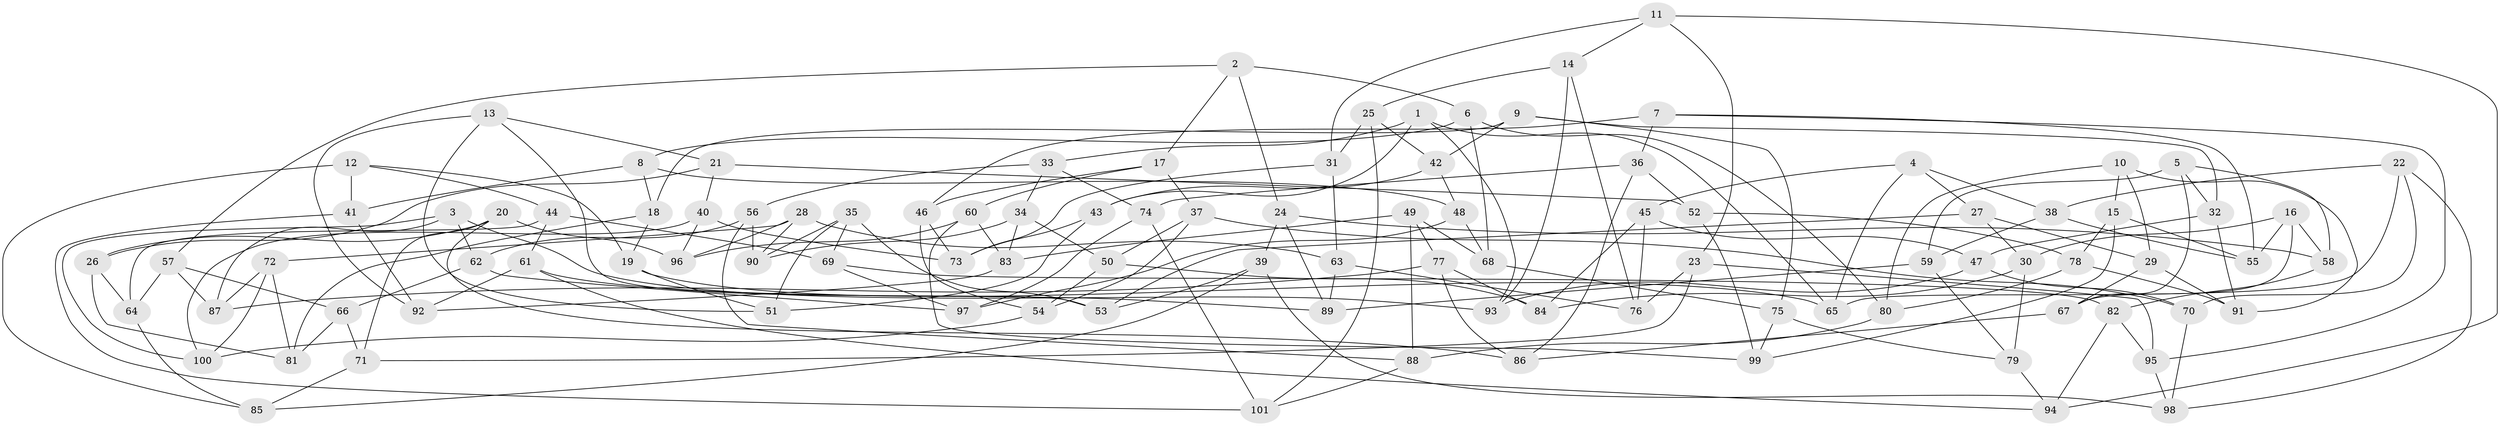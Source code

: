 // coarse degree distribution, {6: 0.5645161290322581, 4: 0.3387096774193548, 3: 0.03225806451612903, 5: 0.06451612903225806}
// Generated by graph-tools (version 1.1) at 2025/42/03/06/25 10:42:16]
// undirected, 101 vertices, 202 edges
graph export_dot {
graph [start="1"]
  node [color=gray90,style=filled];
  1;
  2;
  3;
  4;
  5;
  6;
  7;
  8;
  9;
  10;
  11;
  12;
  13;
  14;
  15;
  16;
  17;
  18;
  19;
  20;
  21;
  22;
  23;
  24;
  25;
  26;
  27;
  28;
  29;
  30;
  31;
  32;
  33;
  34;
  35;
  36;
  37;
  38;
  39;
  40;
  41;
  42;
  43;
  44;
  45;
  46;
  47;
  48;
  49;
  50;
  51;
  52;
  53;
  54;
  55;
  56;
  57;
  58;
  59;
  60;
  61;
  62;
  63;
  64;
  65;
  66;
  67;
  68;
  69;
  70;
  71;
  72;
  73;
  74;
  75;
  76;
  77;
  78;
  79;
  80;
  81;
  82;
  83;
  84;
  85;
  86;
  87;
  88;
  89;
  90;
  91;
  92;
  93;
  94;
  95;
  96;
  97;
  98;
  99;
  100;
  101;
  1 -- 33;
  1 -- 65;
  1 -- 93;
  1 -- 43;
  2 -- 6;
  2 -- 57;
  2 -- 24;
  2 -- 17;
  3 -- 93;
  3 -- 87;
  3 -- 62;
  3 -- 100;
  4 -- 38;
  4 -- 65;
  4 -- 45;
  4 -- 27;
  5 -- 58;
  5 -- 59;
  5 -- 67;
  5 -- 32;
  6 -- 8;
  6 -- 68;
  6 -- 80;
  7 -- 95;
  7 -- 46;
  7 -- 36;
  7 -- 55;
  8 -- 18;
  8 -- 48;
  8 -- 41;
  9 -- 18;
  9 -- 32;
  9 -- 42;
  9 -- 75;
  10 -- 15;
  10 -- 29;
  10 -- 91;
  10 -- 80;
  11 -- 94;
  11 -- 14;
  11 -- 23;
  11 -- 31;
  12 -- 85;
  12 -- 19;
  12 -- 44;
  12 -- 41;
  13 -- 92;
  13 -- 51;
  13 -- 53;
  13 -- 21;
  14 -- 76;
  14 -- 25;
  14 -- 93;
  15 -- 99;
  15 -- 78;
  15 -- 55;
  16 -- 55;
  16 -- 67;
  16 -- 58;
  16 -- 30;
  17 -- 60;
  17 -- 37;
  17 -- 46;
  18 -- 81;
  18 -- 19;
  19 -- 65;
  19 -- 51;
  20 -- 96;
  20 -- 71;
  20 -- 26;
  20 -- 86;
  21 -- 40;
  21 -- 26;
  21 -- 52;
  22 -- 65;
  22 -- 38;
  22 -- 70;
  22 -- 98;
  23 -- 95;
  23 -- 76;
  23 -- 71;
  24 -- 89;
  24 -- 39;
  24 -- 58;
  25 -- 101;
  25 -- 42;
  25 -- 31;
  26 -- 64;
  26 -- 81;
  27 -- 53;
  27 -- 30;
  27 -- 29;
  28 -- 63;
  28 -- 72;
  28 -- 90;
  28 -- 96;
  29 -- 91;
  29 -- 67;
  30 -- 84;
  30 -- 79;
  31 -- 73;
  31 -- 63;
  32 -- 47;
  32 -- 91;
  33 -- 74;
  33 -- 56;
  33 -- 34;
  34 -- 50;
  34 -- 90;
  34 -- 83;
  35 -- 69;
  35 -- 53;
  35 -- 51;
  35 -- 90;
  36 -- 74;
  36 -- 52;
  36 -- 86;
  37 -- 54;
  37 -- 70;
  37 -- 50;
  38 -- 59;
  38 -- 55;
  39 -- 98;
  39 -- 53;
  39 -- 85;
  40 -- 100;
  40 -- 73;
  40 -- 96;
  41 -- 101;
  41 -- 92;
  42 -- 48;
  42 -- 43;
  43 -- 51;
  43 -- 73;
  44 -- 61;
  44 -- 69;
  44 -- 64;
  45 -- 84;
  45 -- 47;
  45 -- 76;
  46 -- 54;
  46 -- 73;
  47 -- 70;
  47 -- 93;
  48 -- 97;
  48 -- 68;
  49 -- 88;
  49 -- 77;
  49 -- 68;
  49 -- 83;
  50 -- 54;
  50 -- 84;
  52 -- 99;
  52 -- 78;
  54 -- 100;
  56 -- 90;
  56 -- 62;
  56 -- 88;
  57 -- 87;
  57 -- 64;
  57 -- 66;
  58 -- 82;
  59 -- 89;
  59 -- 79;
  60 -- 83;
  60 -- 99;
  60 -- 96;
  61 -- 89;
  61 -- 92;
  61 -- 94;
  62 -- 66;
  62 -- 97;
  63 -- 76;
  63 -- 89;
  64 -- 85;
  66 -- 71;
  66 -- 81;
  67 -- 86;
  68 -- 75;
  69 -- 82;
  69 -- 97;
  70 -- 98;
  71 -- 85;
  72 -- 87;
  72 -- 81;
  72 -- 100;
  74 -- 97;
  74 -- 101;
  75 -- 99;
  75 -- 79;
  77 -- 84;
  77 -- 86;
  77 -- 87;
  78 -- 80;
  78 -- 91;
  79 -- 94;
  80 -- 88;
  82 -- 95;
  82 -- 94;
  83 -- 92;
  88 -- 101;
  95 -- 98;
}
